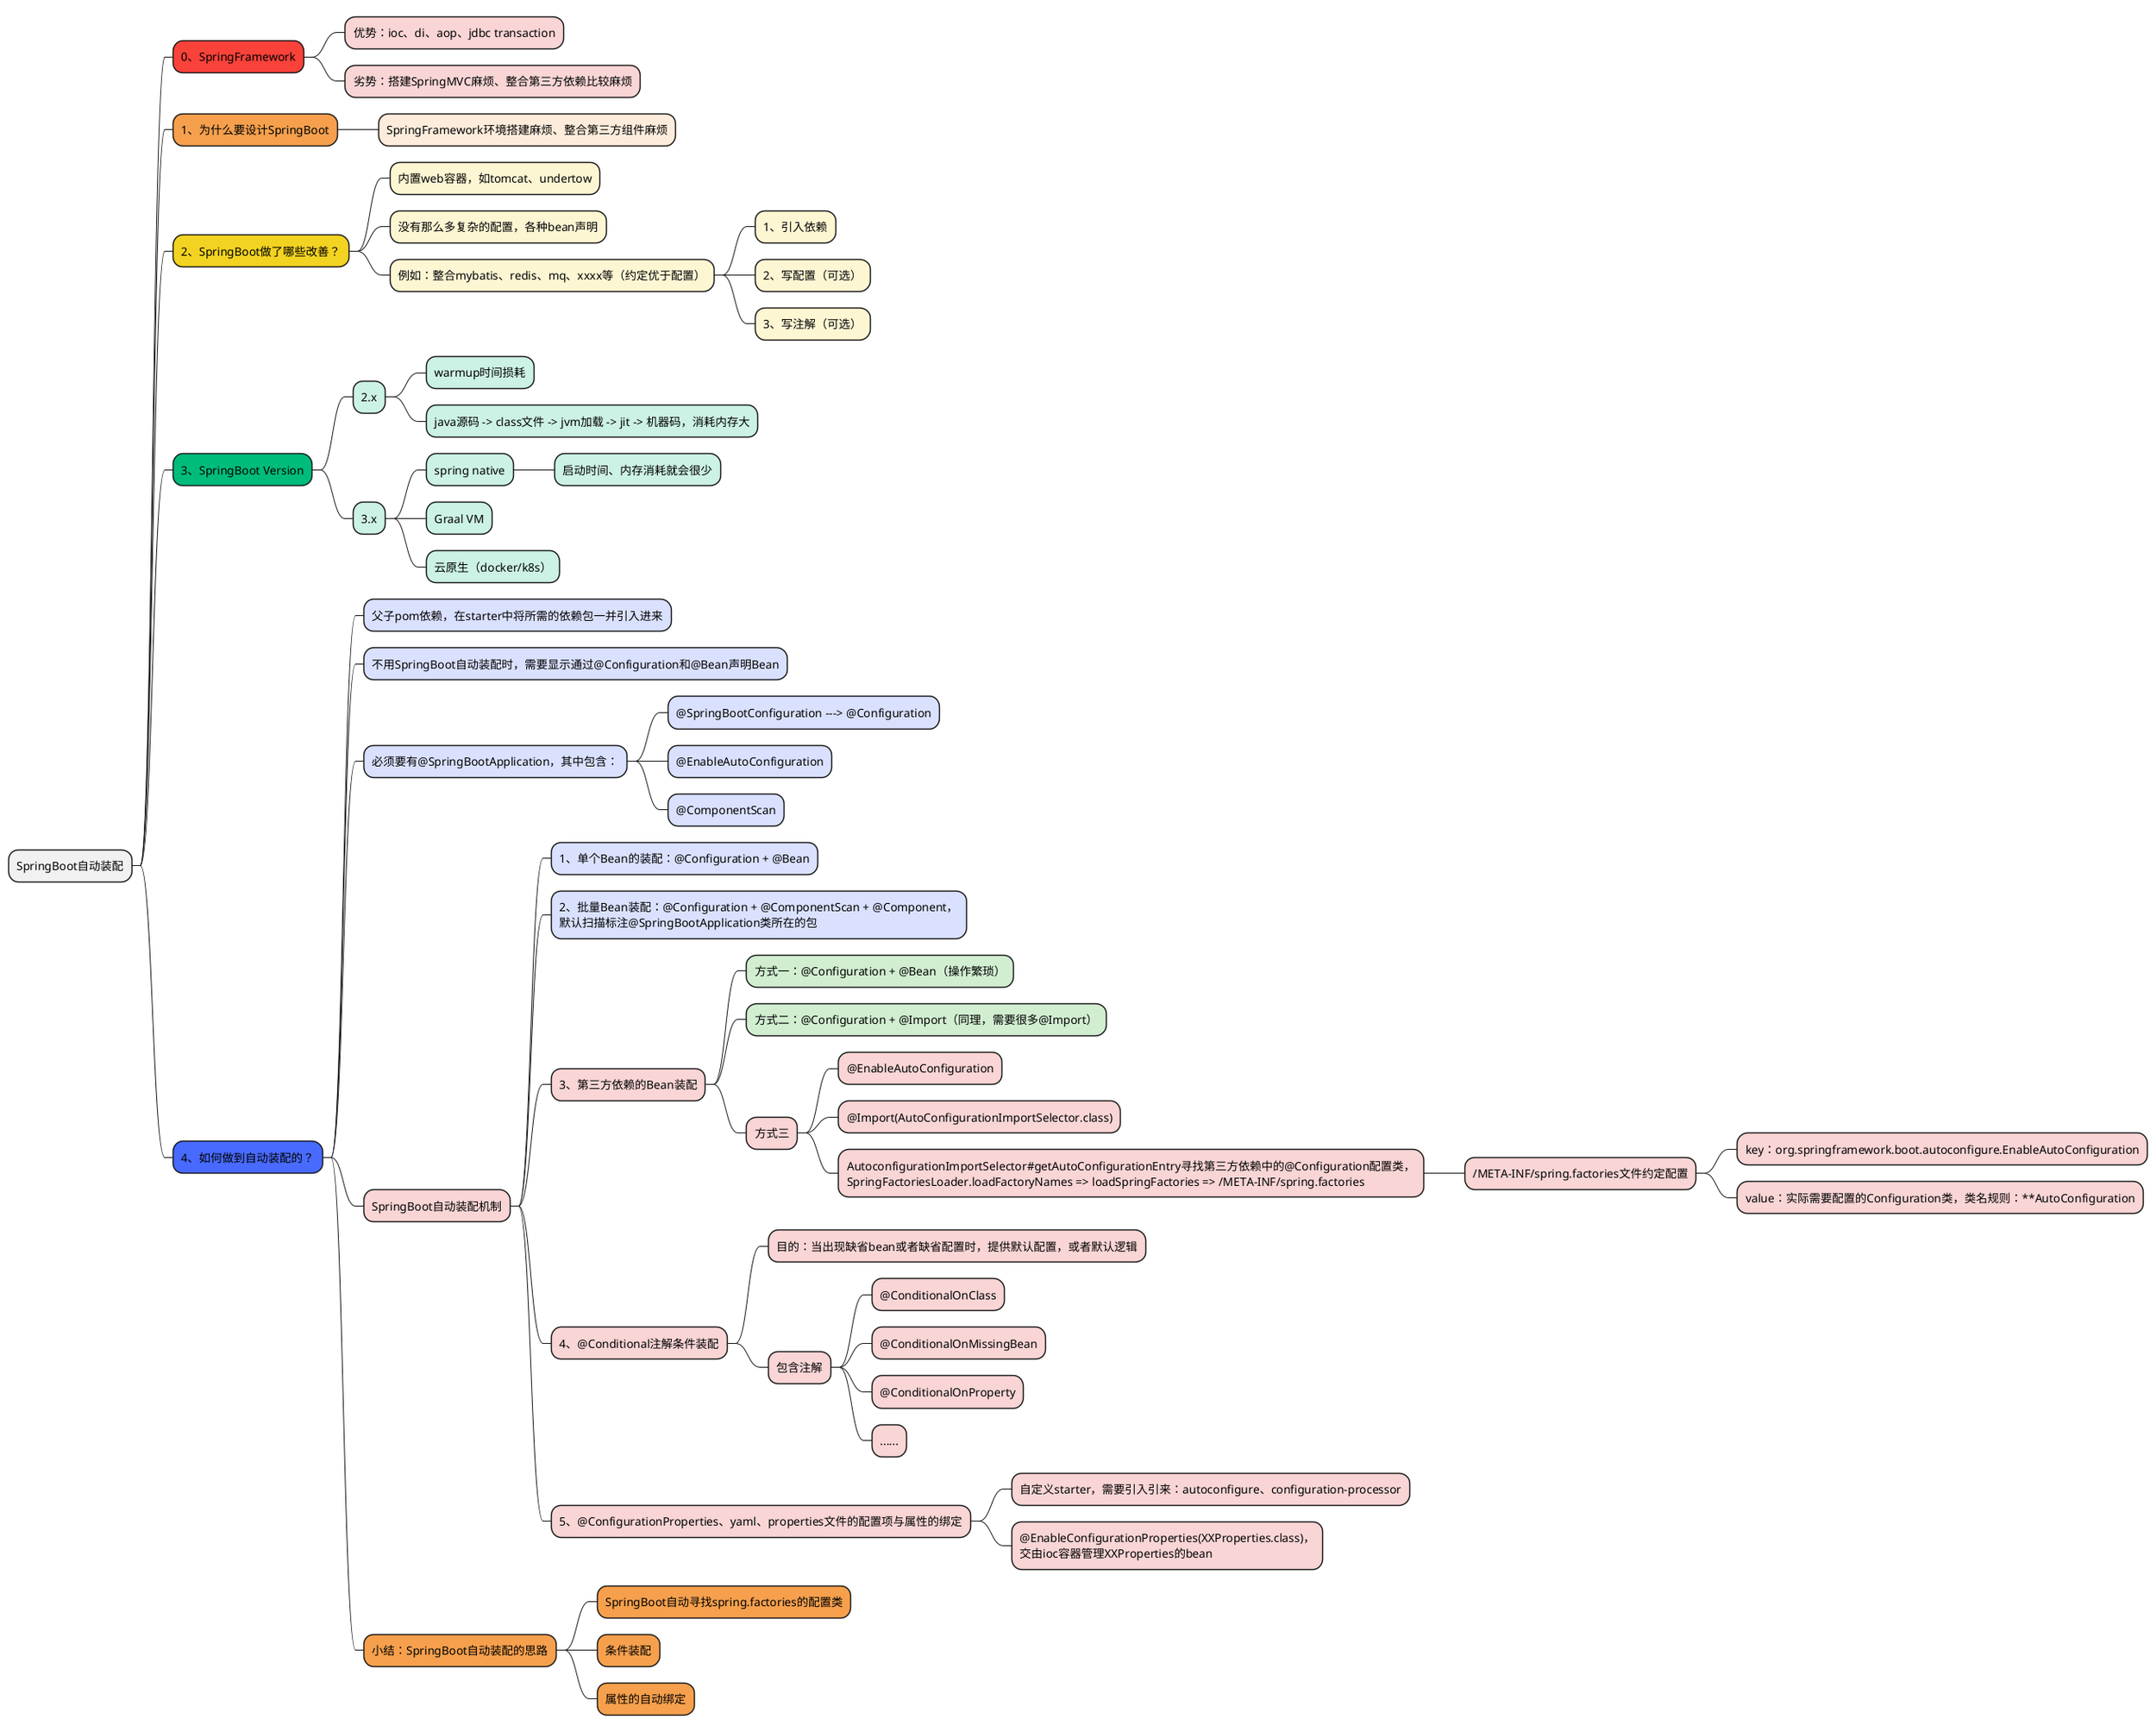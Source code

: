 @startmindmap
* SpringBoot自动装配
**[#f9423a] 0、SpringFramework
***[#f9d5d5] 优势：ioc、di、aop、jdbc transaction
***[#f9d5d5] 劣势：搭建SpringMVC麻烦、整合第三方依赖比较麻烦
**[#f6a04d] 1、为什么要设计SpringBoot
***[#fdecdb] SpringFramework环境搭建麻烦、整合第三方组件麻烦
**[#f3d321] 2、SpringBoot做了哪些改善？
***[#fdf6d3] 内置web容器，如tomcat、undertow
***[#fdf6d3] 没有那么多复杂的配置，各种bean声明
***[#fdf6d3] 例如：整合mybatis、redis、mq、xxxx等（约定优于配置）
****[#fdf6d3] 1、引入依赖
****[#fdf6d3] 2、写配置（可选）
****[#fdf6d3] 3、写注解（可选）
**[#00bc7b] 3、SpringBoot Version
***[#ccf2e5] 2.x
****[#ccf2e5] warmup时间损耗
****[#ccf2e5] java源码 -> class文件 -> jvm加载 -> jit -> 机器码，消耗内存大
***[#ccf2e5] 3.x
****[#ccf2e5] spring native
*****[#ccf2e5] 启动时间、内存消耗就会很少
****[#ccf2e5] Graal VM
****[#ccf2e5] 云原生（docker/k8s）
**[#486aff] 4、如何做到自动装配的？
***[#dae1ff] 父子pom依赖，在starter中将所需的依赖包一并引入进来
***[#dae1ff] 不用SpringBoot自动装配时，需要显示通过@Configuration和@Bean声明Bean
***[#dae1ff] 必须要有@SpringBootApplication，其中包含：
****[#dae1ff] @SpringBootConfiguration ---> @Configuration
****[#dae1ff] @EnableAutoConfiguration
****[#dae1ff] @ComponentScan
***[#f9d5d5] SpringBoot自动装配机制
****[#dae1ff] 1、单个Bean的装配：@Configuration + @Bean
****[#dae1ff] 2、批量Bean装配：@Configuration + @ComponentScan + @Component，\n默认扫描标注@SpringBootApplication类所在的包
****[#f9d5d5] 3、第三方依赖的Bean装配
*****[#d1eed1] 方式一：@Configuration + @Bean（操作繁琐）
*****[#d1eed1] 方式二：@Configuration + @Import（同理，需要很多@Import）
*****[#f9d5d5] 方式三
******[#f9d5d5] @EnableAutoConfiguration
******[#f9d5d5] @Import(AutoConfigurationImportSelector.class)
******[#f9d5d5] AutoconfigurationImportSelector#getAutoConfigurationEntry寻找第三方依赖中的@Configuration配置类，\nSpringFactoriesLoader.loadFactoryNames => loadSpringFactories => /META-INF/spring.factories
*******[#f9d5d5] /META-INF/spring.factories文件约定配置
********[#f9d5d5] key：org.springframework.boot.autoconfigure.EnableAutoConfiguration
********[#f9d5d5] value：实际需要配置的Configuration类，类名规则：**AutoConfiguration
****[#f9d5d5] 4、@Conditional注解条件装配
*****[#f9d5d5] 目的：当出现缺省bean或者缺省配置时，提供默认配置，或者默认逻辑
*****[#f9d5d5] 包含注解
******[#f9d5d5] @ConditionalOnClass
******[#f9d5d5] @ConditionalOnMissingBean
******[#f9d5d5] @ConditionalOnProperty
******[#f9d5d5] ......
****[#f9d5d5] 5、@ConfigurationProperties、yaml、properties文件的配置项与属性的绑定
*****[#f9d5d5] 自定义starter，需要引入引来：autoconfigure、configuration-processor
*****[#f9d5d5] @EnableConfigurationProperties(XXProperties.class)，\n交由ioc容器管理XXProperties的bean
***[#f6a04d] 小结：SpringBoot自动装配的思路
****[#f6a04d] SpringBoot自动寻找spring.factories的配置类
****[#f6a04d] 条件装配
****[#f6a04d] 属性的自动绑定
@endmindmap